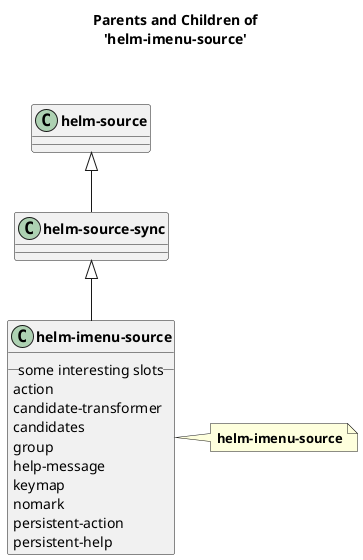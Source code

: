 @startuml
skinparam classFontStyle bold
skinparam captionFontStyle bold
title **Parents and Children of**\n**'helm-imenu-source'**\n\n
"helm-source-sync" <|-- "helm-imenu-source"
class "helm-source-sync"
"helm-source" <|-- "helm-source-sync"
class "helm-source"
class "helm-imenu-source" {
	__ some interesting slots __
	action
	candidate-transformer
	candidates
	group
	help-message
	keymap
	nomark
	persistent-action
	persistent-help
}
note right of "helm-imenu-source"
	**helm-imenu-source**
end note
@enduml
